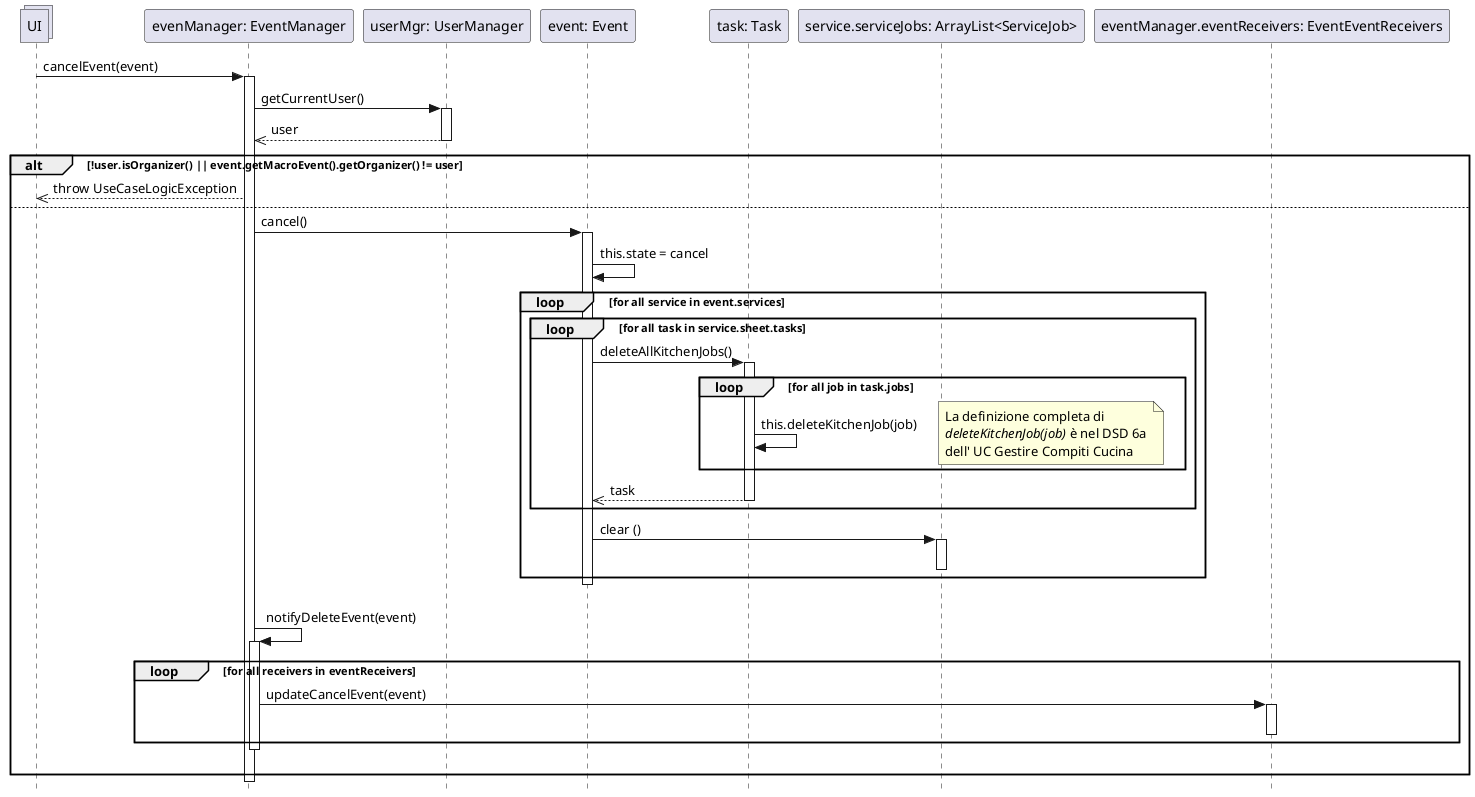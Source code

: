 @startuml
skinparam Style strictuml

collections UI
participant "evenManager: EventManager" as em
participant "userMgr: UserManager" as um
participant "event: Event" as ev
participant "task: Task" as task
participant "service.serviceJobs: ArrayList<ServiceJob>" as sj
participant "eventManager.eventReceivers: EventEventReceivers" as eer

UI -> em: cancelEvent(event)
activate em
    em -> um: getCurrentUser()
    activate um
        em <<-- um: user
    deactivate um

    alt !user.isOrganizer() || event.getMacroEvent().getOrganizer() != user
        UI <<-- em: throw UseCaseLogicException
    else
        em -> ev: cancel()
        activate ev
            ev -> ev: this.state = cancel

            loop for all service in event.services
                loop for all task in service.sheet.tasks
                    ev -> task: deleteAllKitchenJobs()
                    activate task
                    loop for all job in task.jobs
                        task -> task: this.deleteKitchenJob(job)
                        note right: La definizione completa di\n//deleteKitchenJob(job)// è nel DSD 6a \ndell' UC Gestire Compiti Cucina
                    end
                    ev <<-- task: task
                    deactivate task

                end

                ev -> sj: clear ()
                activate sj
                deactivate sj
            end

        deactivate ev
        |||
        em -> em: notifyDeleteEvent(event)
        activate em
            loop for all receivers in eventReceivers
                em -> eer: updateCancelEvent(event)
                activate eer
                deactivate eer
            end
        deactivate em
        |||

    end
deactivate em
@enduml
